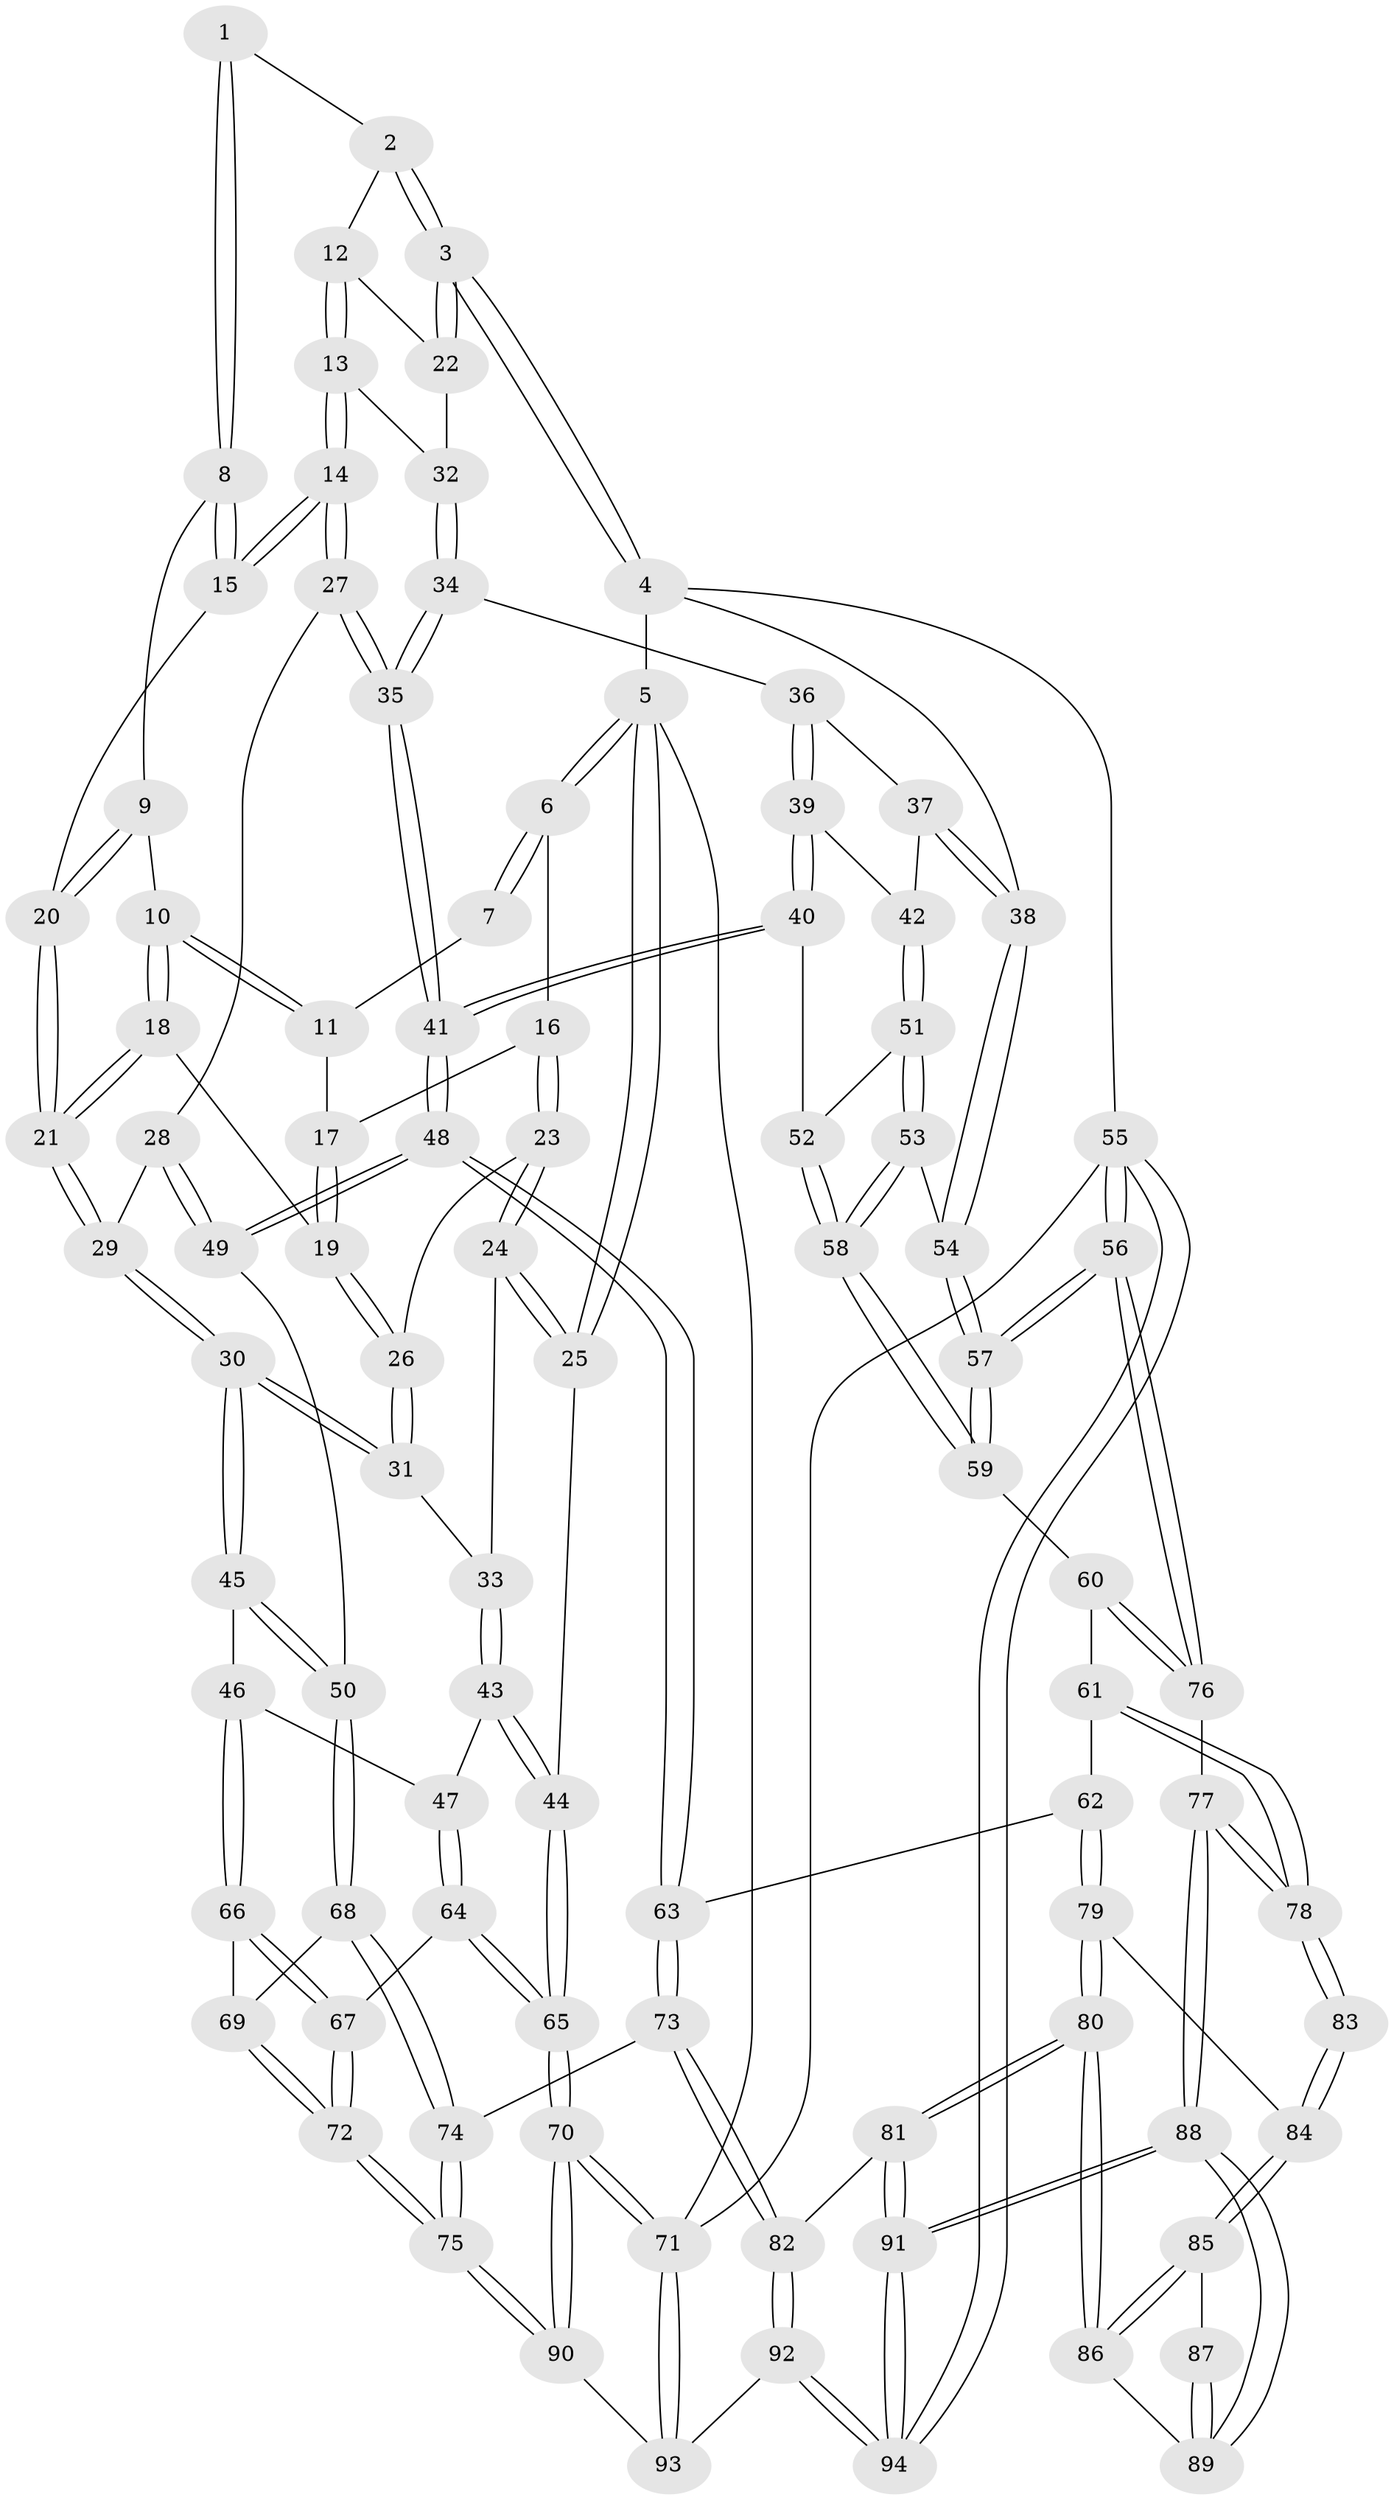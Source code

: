 // Generated by graph-tools (version 1.1) at 2025/38/03/09/25 02:38:30]
// undirected, 94 vertices, 232 edges
graph export_dot {
graph [start="1"]
  node [color=gray90,style=filled];
  1 [pos="+0.4868895606552468+0"];
  2 [pos="+0.549789968098951+0"];
  3 [pos="+1+0"];
  4 [pos="+1+0"];
  5 [pos="+0+0"];
  6 [pos="+0+0"];
  7 [pos="+0.3509904326366883+0"];
  8 [pos="+0.45144894745981656+0.04195483120516866"];
  9 [pos="+0.36602162675509237+0.12083625752157891"];
  10 [pos="+0.3554550348762628+0.12149631820246257"];
  11 [pos="+0.2802799654097852+0"];
  12 [pos="+0.610556711459+0.07669365016981593"];
  13 [pos="+0.5513699883355252+0.1967273910513163"];
  14 [pos="+0.5128319135983209+0.2307912754258678"];
  15 [pos="+0.461755403231604+0.13095721191016546"];
  16 [pos="+0.15818333266238127+0.09514853403750963"];
  17 [pos="+0.25449690703354116+0.022194180335196472"];
  18 [pos="+0.33645484346602855+0.1463161646623081"];
  19 [pos="+0.28401362829978066+0.15071984167815605"];
  20 [pos="+0.3944139131078655+0.1430013871405505"];
  21 [pos="+0.38067527615501134+0.2311761583152734"];
  22 [pos="+0.7162018202126569+0.14142935001533297"];
  23 [pos="+0.12334195118346358+0.15287296620811913"];
  24 [pos="+0.11750597639694453+0.15642211104803977"];
  25 [pos="+0+0.03443802586084435"];
  26 [pos="+0.2581370262744053+0.19317877876591777"];
  27 [pos="+0.4988353572061604+0.2704684424537456"];
  28 [pos="+0.4680666857245486+0.2840748198277527"];
  29 [pos="+0.39674754312879423+0.2973028568080014"];
  30 [pos="+0.3575329335492289+0.3196203506388274"];
  31 [pos="+0.29921634496527466+0.2864470965906877"];
  32 [pos="+0.7253988028379937+0.2137867719069943"];
  33 [pos="+0.12593050070526193+0.30790567792771334"];
  34 [pos="+0.7550130692863722+0.26452711115034283"];
  35 [pos="+0.6174254903073493+0.3532296160614773"];
  36 [pos="+0.7554572489602441+0.2646547575927782"];
  37 [pos="+0.8765779804826158+0.22710902458040133"];
  38 [pos="+1+0"];
  39 [pos="+0.7790503372500115+0.3311182811389142"];
  40 [pos="+0.7702323639857651+0.4583202390672189"];
  41 [pos="+0.6391301561128393+0.5166229833643011"];
  42 [pos="+0.8804668922722461+0.3865451009845571"];
  43 [pos="+0.08938476757400159+0.36596517362180525"];
  44 [pos="+0+0.354453747245188"];
  45 [pos="+0.3267172565217152+0.44173310111336056"];
  46 [pos="+0.23222862243487846+0.4742425256637387"];
  47 [pos="+0.14286522291435497+0.4496255373895887"];
  48 [pos="+0.6156752756574709+0.5660581794967225"];
  49 [pos="+0.5080374121106099+0.5401748886106932"];
  50 [pos="+0.4187199503644205+0.5406139641224293"];
  51 [pos="+0.8955743665454678+0.41052714372679167"];
  52 [pos="+0.8304988706391055+0.46851455522992874"];
  53 [pos="+1+0.40848898305843706"];
  54 [pos="+1+0.3472639435656118"];
  55 [pos="+1+1"];
  56 [pos="+1+0.741878531183369"];
  57 [pos="+1+0.6364350071246649"];
  58 [pos="+0.8888036942100422+0.5816152863440406"];
  59 [pos="+0.888411545074131+0.598684827042062"];
  60 [pos="+0.8636063705175469+0.6318401432110476"];
  61 [pos="+0.8335482463739824+0.6389775205675975"];
  62 [pos="+0.6867300583812341+0.6364274024783764"];
  63 [pos="+0.6182999845739067+0.5734786326820447"];
  64 [pos="+0.0014575038079195014+0.6820752453790204"];
  65 [pos="+0+0.738796945006058"];
  66 [pos="+0.23073191357680248+0.5368022555046327"];
  67 [pos="+0.12457056881403322+0.701746379688546"];
  68 [pos="+0.40557758894354495+0.5642485845384916"];
  69 [pos="+0.27047194209451136+0.6033745504637748"];
  70 [pos="+0+1"];
  71 [pos="+0+1"];
  72 [pos="+0.2525330821394963+0.7615395943036274"];
  73 [pos="+0.4561130058095354+0.8216051999302825"];
  74 [pos="+0.33615429483187176+0.8035580666374036"];
  75 [pos="+0.31130595097256214+0.8107198004346408"];
  76 [pos="+0.9502460160785319+0.7791836799339908"];
  77 [pos="+0.8560517170867286+0.8773686818032733"];
  78 [pos="+0.8091729360774195+0.8174405324695204"];
  79 [pos="+0.6883372625169671+0.6518511779175993"];
  80 [pos="+0.5880660119262073+0.8457681776509451"];
  81 [pos="+0.5460748802867532+0.8680974028078374"];
  82 [pos="+0.5118990042573183+0.8697696790603247"];
  83 [pos="+0.7693454224252781+0.790467183552235"];
  84 [pos="+0.7053961624607724+0.7023841840718648"];
  85 [pos="+0.6726134176446036+0.8223611785394951"];
  86 [pos="+0.6641378628946369+0.833536967618636"];
  87 [pos="+0.7326069149250246+0.8085956377608733"];
  88 [pos="+0.8324384921074739+1"];
  89 [pos="+0.7051719175543764+0.8667116331822213"];
  90 [pos="+0.29765068522112337+0.8404722746823469"];
  91 [pos="+0.8328616221713268+1"];
  92 [pos="+0.5119890891547783+1"];
  93 [pos="+0.27992680402071496+1"];
  94 [pos="+0.8855106039982936+1"];
  1 -- 2;
  1 -- 8;
  1 -- 8;
  2 -- 3;
  2 -- 3;
  2 -- 12;
  3 -- 4;
  3 -- 4;
  3 -- 22;
  3 -- 22;
  4 -- 5;
  4 -- 38;
  4 -- 55;
  5 -- 6;
  5 -- 6;
  5 -- 25;
  5 -- 25;
  5 -- 71;
  6 -- 7;
  6 -- 7;
  6 -- 16;
  7 -- 11;
  8 -- 9;
  8 -- 15;
  8 -- 15;
  9 -- 10;
  9 -- 20;
  9 -- 20;
  10 -- 11;
  10 -- 11;
  10 -- 18;
  10 -- 18;
  11 -- 17;
  12 -- 13;
  12 -- 13;
  12 -- 22;
  13 -- 14;
  13 -- 14;
  13 -- 32;
  14 -- 15;
  14 -- 15;
  14 -- 27;
  14 -- 27;
  15 -- 20;
  16 -- 17;
  16 -- 23;
  16 -- 23;
  17 -- 19;
  17 -- 19;
  18 -- 19;
  18 -- 21;
  18 -- 21;
  19 -- 26;
  19 -- 26;
  20 -- 21;
  20 -- 21;
  21 -- 29;
  21 -- 29;
  22 -- 32;
  23 -- 24;
  23 -- 24;
  23 -- 26;
  24 -- 25;
  24 -- 25;
  24 -- 33;
  25 -- 44;
  26 -- 31;
  26 -- 31;
  27 -- 28;
  27 -- 35;
  27 -- 35;
  28 -- 29;
  28 -- 49;
  28 -- 49;
  29 -- 30;
  29 -- 30;
  30 -- 31;
  30 -- 31;
  30 -- 45;
  30 -- 45;
  31 -- 33;
  32 -- 34;
  32 -- 34;
  33 -- 43;
  33 -- 43;
  34 -- 35;
  34 -- 35;
  34 -- 36;
  35 -- 41;
  35 -- 41;
  36 -- 37;
  36 -- 39;
  36 -- 39;
  37 -- 38;
  37 -- 38;
  37 -- 42;
  38 -- 54;
  38 -- 54;
  39 -- 40;
  39 -- 40;
  39 -- 42;
  40 -- 41;
  40 -- 41;
  40 -- 52;
  41 -- 48;
  41 -- 48;
  42 -- 51;
  42 -- 51;
  43 -- 44;
  43 -- 44;
  43 -- 47;
  44 -- 65;
  44 -- 65;
  45 -- 46;
  45 -- 50;
  45 -- 50;
  46 -- 47;
  46 -- 66;
  46 -- 66;
  47 -- 64;
  47 -- 64;
  48 -- 49;
  48 -- 49;
  48 -- 63;
  48 -- 63;
  49 -- 50;
  50 -- 68;
  50 -- 68;
  51 -- 52;
  51 -- 53;
  51 -- 53;
  52 -- 58;
  52 -- 58;
  53 -- 54;
  53 -- 58;
  53 -- 58;
  54 -- 57;
  54 -- 57;
  55 -- 56;
  55 -- 56;
  55 -- 94;
  55 -- 94;
  55 -- 71;
  56 -- 57;
  56 -- 57;
  56 -- 76;
  56 -- 76;
  57 -- 59;
  57 -- 59;
  58 -- 59;
  58 -- 59;
  59 -- 60;
  60 -- 61;
  60 -- 76;
  60 -- 76;
  61 -- 62;
  61 -- 78;
  61 -- 78;
  62 -- 63;
  62 -- 79;
  62 -- 79;
  63 -- 73;
  63 -- 73;
  64 -- 65;
  64 -- 65;
  64 -- 67;
  65 -- 70;
  65 -- 70;
  66 -- 67;
  66 -- 67;
  66 -- 69;
  67 -- 72;
  67 -- 72;
  68 -- 69;
  68 -- 74;
  68 -- 74;
  69 -- 72;
  69 -- 72;
  70 -- 71;
  70 -- 71;
  70 -- 90;
  70 -- 90;
  71 -- 93;
  71 -- 93;
  72 -- 75;
  72 -- 75;
  73 -- 74;
  73 -- 82;
  73 -- 82;
  74 -- 75;
  74 -- 75;
  75 -- 90;
  75 -- 90;
  76 -- 77;
  77 -- 78;
  77 -- 78;
  77 -- 88;
  77 -- 88;
  78 -- 83;
  78 -- 83;
  79 -- 80;
  79 -- 80;
  79 -- 84;
  80 -- 81;
  80 -- 81;
  80 -- 86;
  80 -- 86;
  81 -- 82;
  81 -- 91;
  81 -- 91;
  82 -- 92;
  82 -- 92;
  83 -- 84;
  83 -- 84;
  84 -- 85;
  84 -- 85;
  85 -- 86;
  85 -- 86;
  85 -- 87;
  86 -- 89;
  87 -- 89;
  87 -- 89;
  88 -- 89;
  88 -- 89;
  88 -- 91;
  88 -- 91;
  90 -- 93;
  91 -- 94;
  91 -- 94;
  92 -- 93;
  92 -- 94;
  92 -- 94;
}
